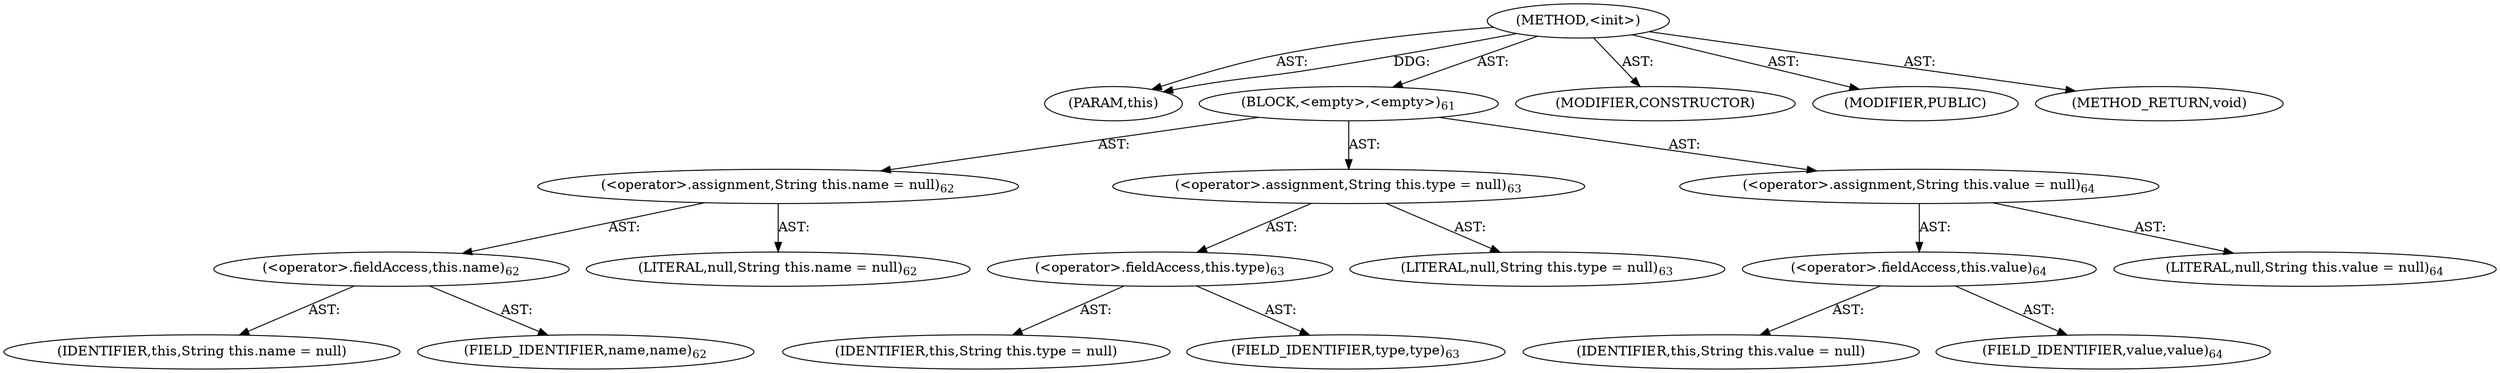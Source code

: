 digraph "&lt;init&gt;" {  
"111669149702" [label = <(METHOD,&lt;init&gt;)> ]
"115964117001" [label = <(PARAM,this)> ]
"25769803782" [label = <(BLOCK,&lt;empty&gt;,&lt;empty&gt;)<SUB>61</SUB>> ]
"30064771081" [label = <(&lt;operator&gt;.assignment,String this.name = null)<SUB>62</SUB>> ]
"30064771082" [label = <(&lt;operator&gt;.fieldAccess,this.name)<SUB>62</SUB>> ]
"68719476745" [label = <(IDENTIFIER,this,String this.name = null)> ]
"55834574854" [label = <(FIELD_IDENTIFIER,name,name)<SUB>62</SUB>> ]
"90194313216" [label = <(LITERAL,null,String this.name = null)<SUB>62</SUB>> ]
"30064771083" [label = <(&lt;operator&gt;.assignment,String this.type = null)<SUB>63</SUB>> ]
"30064771084" [label = <(&lt;operator&gt;.fieldAccess,this.type)<SUB>63</SUB>> ]
"68719476746" [label = <(IDENTIFIER,this,String this.type = null)> ]
"55834574855" [label = <(FIELD_IDENTIFIER,type,type)<SUB>63</SUB>> ]
"90194313217" [label = <(LITERAL,null,String this.type = null)<SUB>63</SUB>> ]
"30064771085" [label = <(&lt;operator&gt;.assignment,String this.value = null)<SUB>64</SUB>> ]
"30064771086" [label = <(&lt;operator&gt;.fieldAccess,this.value)<SUB>64</SUB>> ]
"68719476747" [label = <(IDENTIFIER,this,String this.value = null)> ]
"55834574856" [label = <(FIELD_IDENTIFIER,value,value)<SUB>64</SUB>> ]
"90194313218" [label = <(LITERAL,null,String this.value = null)<SUB>64</SUB>> ]
"133143986191" [label = <(MODIFIER,CONSTRUCTOR)> ]
"133143986192" [label = <(MODIFIER,PUBLIC)> ]
"128849018886" [label = <(METHOD_RETURN,void)> ]
  "111669149702" -> "115964117001"  [ label = "AST: "] 
  "111669149702" -> "25769803782"  [ label = "AST: "] 
  "111669149702" -> "133143986191"  [ label = "AST: "] 
  "111669149702" -> "133143986192"  [ label = "AST: "] 
  "111669149702" -> "128849018886"  [ label = "AST: "] 
  "25769803782" -> "30064771081"  [ label = "AST: "] 
  "25769803782" -> "30064771083"  [ label = "AST: "] 
  "25769803782" -> "30064771085"  [ label = "AST: "] 
  "30064771081" -> "30064771082"  [ label = "AST: "] 
  "30064771081" -> "90194313216"  [ label = "AST: "] 
  "30064771082" -> "68719476745"  [ label = "AST: "] 
  "30064771082" -> "55834574854"  [ label = "AST: "] 
  "30064771083" -> "30064771084"  [ label = "AST: "] 
  "30064771083" -> "90194313217"  [ label = "AST: "] 
  "30064771084" -> "68719476746"  [ label = "AST: "] 
  "30064771084" -> "55834574855"  [ label = "AST: "] 
  "30064771085" -> "30064771086"  [ label = "AST: "] 
  "30064771085" -> "90194313218"  [ label = "AST: "] 
  "30064771086" -> "68719476747"  [ label = "AST: "] 
  "30064771086" -> "55834574856"  [ label = "AST: "] 
  "111669149702" -> "115964117001"  [ label = "DDG: "] 
}

